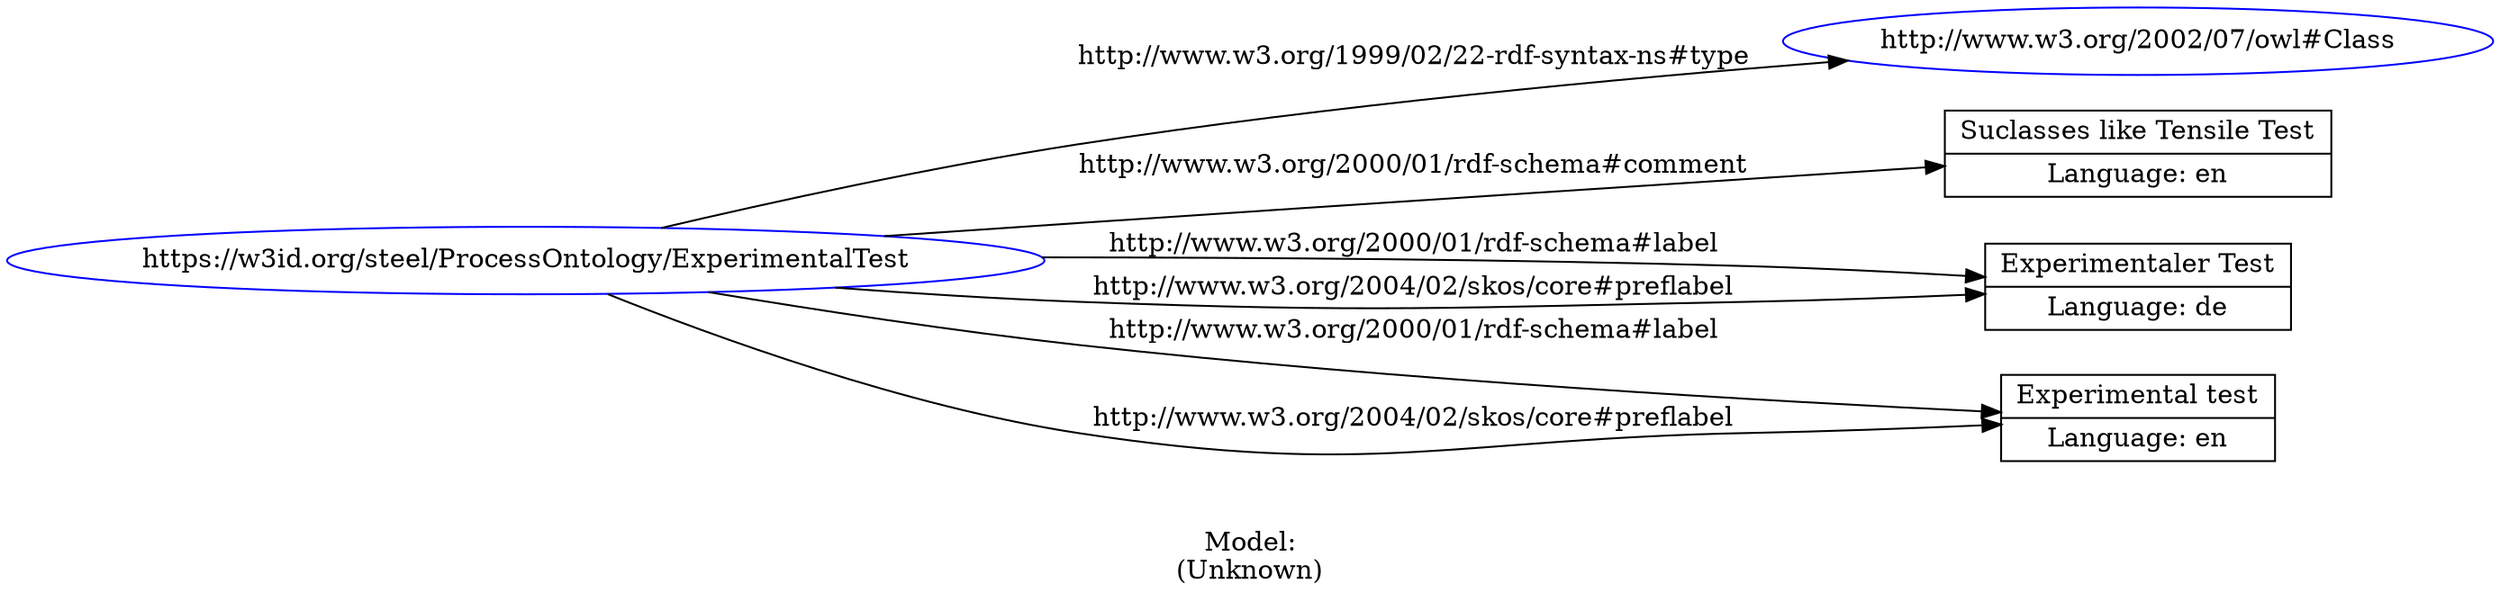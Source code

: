 digraph {
	rankdir = LR;
	charset="utf-8";

	"Rhttps://w3id.org/steel/ProcessOntology/ExperimentalTest" -> "Rhttp://www.w3.org/2002/07/owl#Class" [ label="http://www.w3.org/1999/02/22-rdf-syntax-ns#type" ];
	"Rhttps://w3id.org/steel/ProcessOntology/ExperimentalTest" -> "LSuclasses like Tensile Test|Language: en" [ label="http://www.w3.org/2000/01/rdf-schema#comment" ];
	"Rhttps://w3id.org/steel/ProcessOntology/ExperimentalTest" -> "LExperimentaler Test|Language: de" [ label="http://www.w3.org/2000/01/rdf-schema#label" ];
	"Rhttps://w3id.org/steel/ProcessOntology/ExperimentalTest" -> "LExperimental test|Language: en" [ label="http://www.w3.org/2000/01/rdf-schema#label" ];
	"Rhttps://w3id.org/steel/ProcessOntology/ExperimentalTest" -> "LExperimentaler Test|Language: de" [ label="http://www.w3.org/2004/02/skos/core#preflabel" ];
	"Rhttps://w3id.org/steel/ProcessOntology/ExperimentalTest" -> "LExperimental test|Language: en" [ label="http://www.w3.org/2004/02/skos/core#preflabel" ];

	// Resources
	"Rhttps://w3id.org/steel/ProcessOntology/ExperimentalTest" [ label="https://w3id.org/steel/ProcessOntology/ExperimentalTest", shape = ellipse, color = blue ];
	"Rhttp://www.w3.org/2002/07/owl#Class" [ label="http://www.w3.org/2002/07/owl#Class", shape = ellipse, color = blue ];

	// Anonymous nodes

	// Literals
	"LSuclasses like Tensile Test|Language: en" [ label="Suclasses like Tensile Test|Language: en", shape = record ];
	"LExperimentaler Test|Language: de" [ label="Experimentaler Test|Language: de", shape = record ];
	"LExperimental test|Language: en" [ label="Experimental test|Language: en", shape = record ];

	label="\n\nModel:\n(Unknown)";
}
